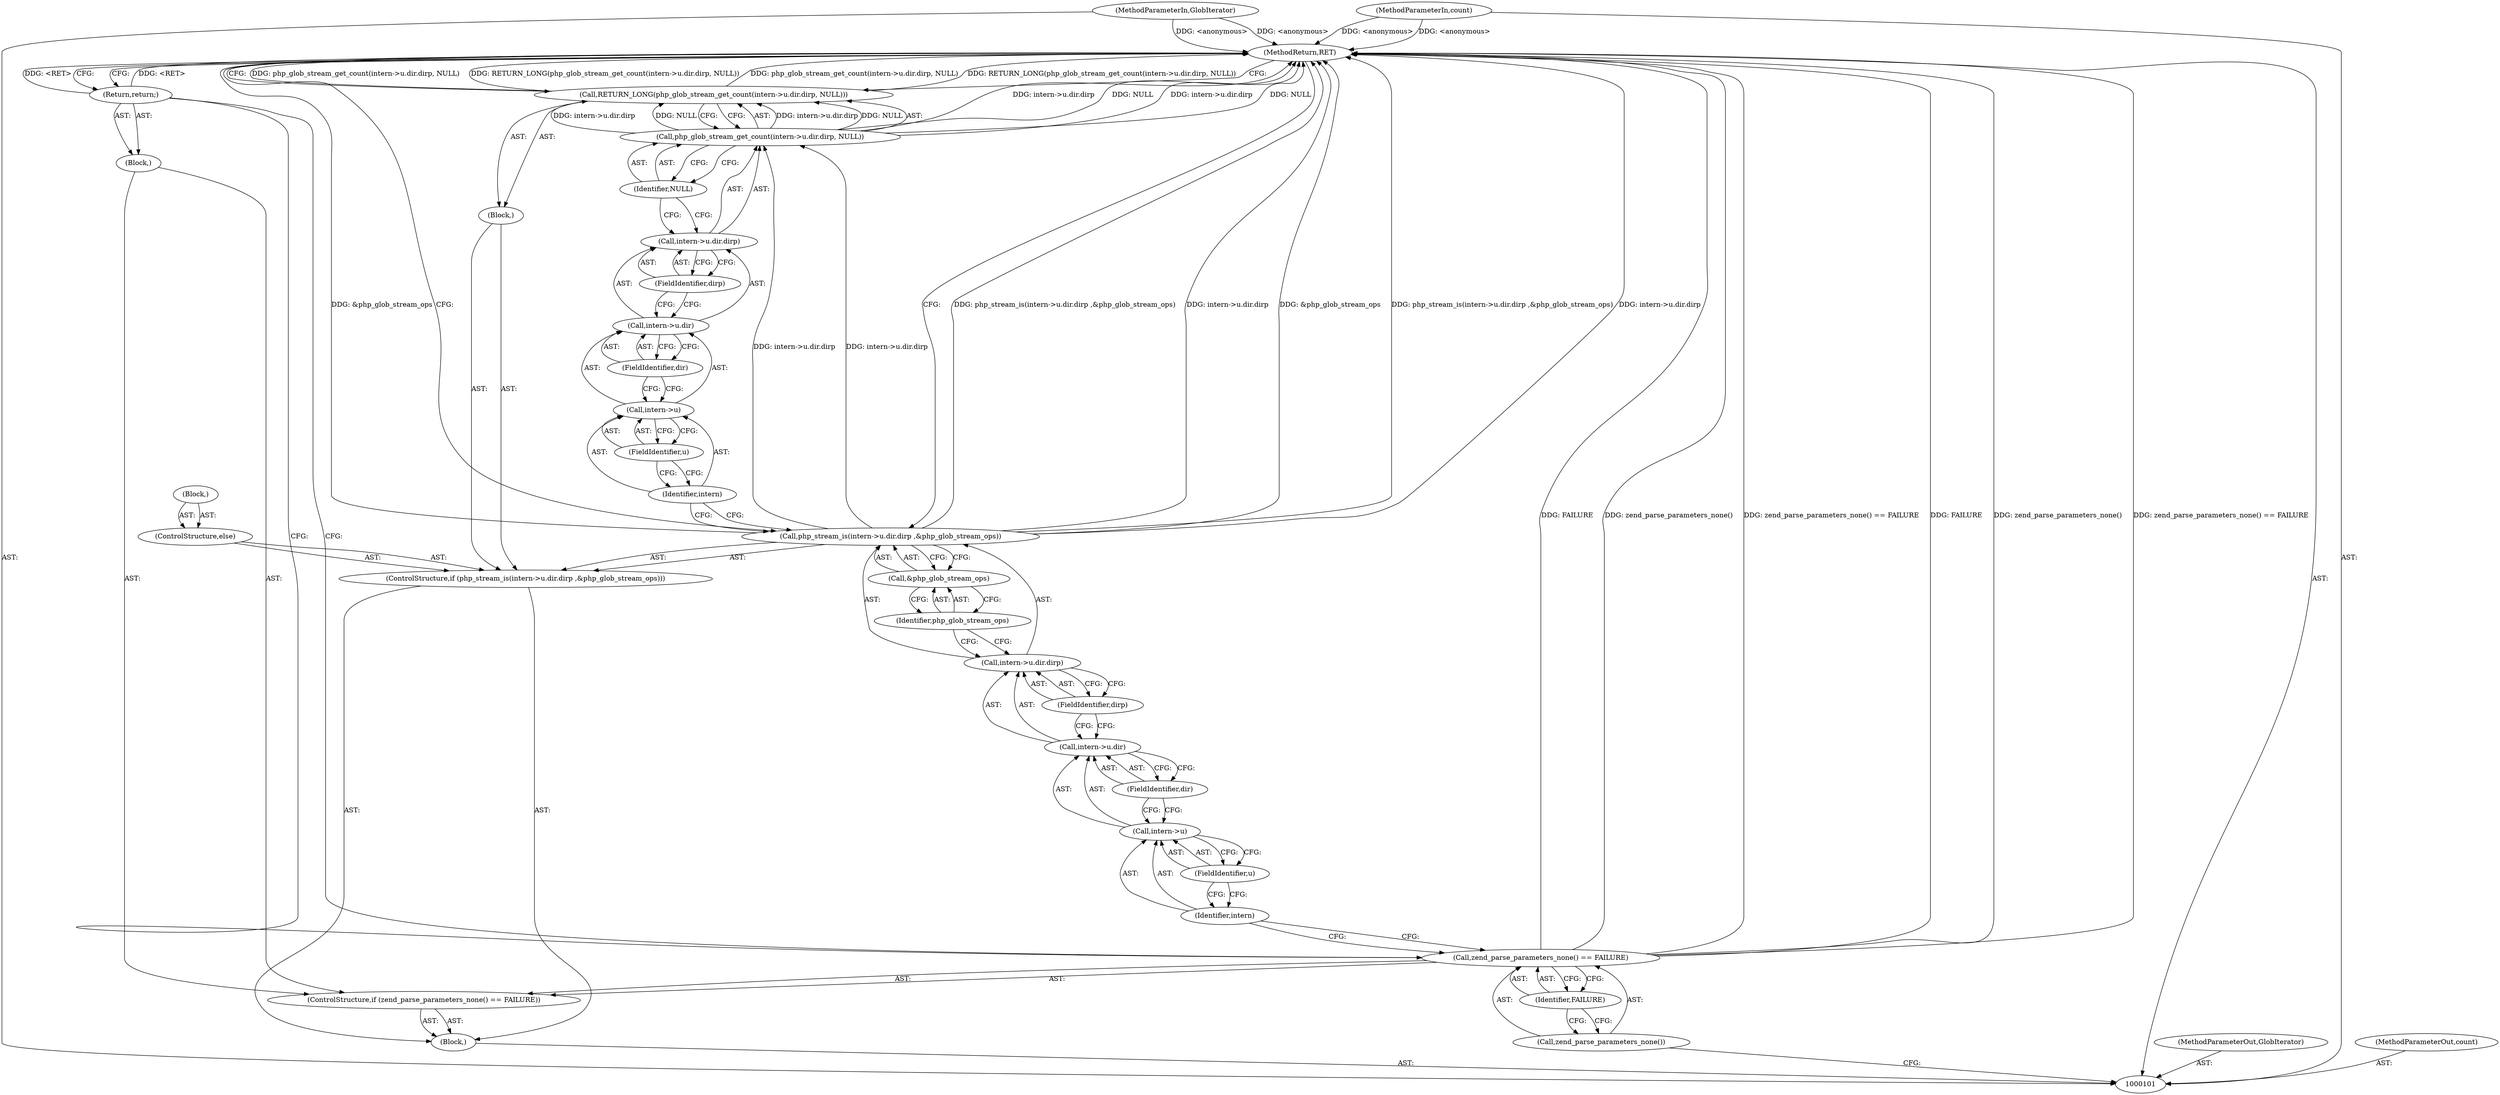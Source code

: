 digraph "0_php-src_7245bff300d3fa8bacbef7897ff080a6f1c23eba?w=1_21" {
"1000135" [label="(MethodReturn,RET)"];
"1000102" [label="(MethodParameterIn,GlobIterator)"];
"1000178" [label="(MethodParameterOut,GlobIterator)"];
"1000103" [label="(MethodParameterIn,count)"];
"1000179" [label="(MethodParameterOut,count)"];
"1000124" [label="(Call,php_glob_stream_get_count(intern->u.dir.dirp, NULL))"];
"1000123" [label="(Call,RETURN_LONG(php_glob_stream_get_count(intern->u.dir.dirp, NULL)))"];
"1000125" [label="(Call,intern->u.dir.dirp)"];
"1000126" [label="(Call,intern->u.dir)"];
"1000127" [label="(Call,intern->u)"];
"1000128" [label="(Identifier,intern)"];
"1000129" [label="(FieldIdentifier,u)"];
"1000130" [label="(FieldIdentifier,dir)"];
"1000131" [label="(FieldIdentifier,dirp)"];
"1000132" [label="(Identifier,NULL)"];
"1000133" [label="(ControlStructure,else)"];
"1000134" [label="(Block,)"];
"1000104" [label="(Block,)"];
"1000105" [label="(ControlStructure,if (zend_parse_parameters_none() == FAILURE))"];
"1000108" [label="(Identifier,FAILURE)"];
"1000109" [label="(Block,)"];
"1000106" [label="(Call,zend_parse_parameters_none() == FAILURE)"];
"1000107" [label="(Call,zend_parse_parameters_none())"];
"1000110" [label="(Return,return;)"];
"1000111" [label="(ControlStructure,if (php_stream_is(intern->u.dir.dirp ,&php_glob_stream_ops)))"];
"1000113" [label="(Call,intern->u.dir.dirp)"];
"1000114" [label="(Call,intern->u.dir)"];
"1000115" [label="(Call,intern->u)"];
"1000116" [label="(Identifier,intern)"];
"1000117" [label="(FieldIdentifier,u)"];
"1000118" [label="(FieldIdentifier,dir)"];
"1000119" [label="(FieldIdentifier,dirp)"];
"1000120" [label="(Call,&php_glob_stream_ops)"];
"1000121" [label="(Identifier,php_glob_stream_ops)"];
"1000112" [label="(Call,php_stream_is(intern->u.dir.dirp ,&php_glob_stream_ops))"];
"1000122" [label="(Block,)"];
"1000135" -> "1000101"  [label="AST: "];
"1000135" -> "1000110"  [label="CFG: "];
"1000135" -> "1000123"  [label="CFG: "];
"1000135" -> "1000112"  [label="CFG: "];
"1000110" -> "1000135"  [label="DDG: <RET>"];
"1000124" -> "1000135"  [label="DDG: intern->u.dir.dirp"];
"1000124" -> "1000135"  [label="DDG: NULL"];
"1000106" -> "1000135"  [label="DDG: FAILURE"];
"1000106" -> "1000135"  [label="DDG: zend_parse_parameters_none()"];
"1000106" -> "1000135"  [label="DDG: zend_parse_parameters_none() == FAILURE"];
"1000103" -> "1000135"  [label="DDG: <anonymous>"];
"1000123" -> "1000135"  [label="DDG: php_glob_stream_get_count(intern->u.dir.dirp, NULL)"];
"1000123" -> "1000135"  [label="DDG: RETURN_LONG(php_glob_stream_get_count(intern->u.dir.dirp, NULL))"];
"1000102" -> "1000135"  [label="DDG: <anonymous>"];
"1000112" -> "1000135"  [label="DDG: php_stream_is(intern->u.dir.dirp ,&php_glob_stream_ops)"];
"1000112" -> "1000135"  [label="DDG: intern->u.dir.dirp"];
"1000112" -> "1000135"  [label="DDG: &php_glob_stream_ops"];
"1000102" -> "1000101"  [label="AST: "];
"1000102" -> "1000135"  [label="DDG: <anonymous>"];
"1000178" -> "1000101"  [label="AST: "];
"1000103" -> "1000101"  [label="AST: "];
"1000103" -> "1000135"  [label="DDG: <anonymous>"];
"1000179" -> "1000101"  [label="AST: "];
"1000124" -> "1000123"  [label="AST: "];
"1000124" -> "1000132"  [label="CFG: "];
"1000125" -> "1000124"  [label="AST: "];
"1000132" -> "1000124"  [label="AST: "];
"1000123" -> "1000124"  [label="CFG: "];
"1000124" -> "1000135"  [label="DDG: intern->u.dir.dirp"];
"1000124" -> "1000135"  [label="DDG: NULL"];
"1000124" -> "1000123"  [label="DDG: intern->u.dir.dirp"];
"1000124" -> "1000123"  [label="DDG: NULL"];
"1000112" -> "1000124"  [label="DDG: intern->u.dir.dirp"];
"1000123" -> "1000122"  [label="AST: "];
"1000123" -> "1000124"  [label="CFG: "];
"1000124" -> "1000123"  [label="AST: "];
"1000135" -> "1000123"  [label="CFG: "];
"1000123" -> "1000135"  [label="DDG: php_glob_stream_get_count(intern->u.dir.dirp, NULL)"];
"1000123" -> "1000135"  [label="DDG: RETURN_LONG(php_glob_stream_get_count(intern->u.dir.dirp, NULL))"];
"1000124" -> "1000123"  [label="DDG: intern->u.dir.dirp"];
"1000124" -> "1000123"  [label="DDG: NULL"];
"1000125" -> "1000124"  [label="AST: "];
"1000125" -> "1000131"  [label="CFG: "];
"1000126" -> "1000125"  [label="AST: "];
"1000131" -> "1000125"  [label="AST: "];
"1000132" -> "1000125"  [label="CFG: "];
"1000126" -> "1000125"  [label="AST: "];
"1000126" -> "1000130"  [label="CFG: "];
"1000127" -> "1000126"  [label="AST: "];
"1000130" -> "1000126"  [label="AST: "];
"1000131" -> "1000126"  [label="CFG: "];
"1000127" -> "1000126"  [label="AST: "];
"1000127" -> "1000129"  [label="CFG: "];
"1000128" -> "1000127"  [label="AST: "];
"1000129" -> "1000127"  [label="AST: "];
"1000130" -> "1000127"  [label="CFG: "];
"1000128" -> "1000127"  [label="AST: "];
"1000128" -> "1000112"  [label="CFG: "];
"1000129" -> "1000128"  [label="CFG: "];
"1000129" -> "1000127"  [label="AST: "];
"1000129" -> "1000128"  [label="CFG: "];
"1000127" -> "1000129"  [label="CFG: "];
"1000130" -> "1000126"  [label="AST: "];
"1000130" -> "1000127"  [label="CFG: "];
"1000126" -> "1000130"  [label="CFG: "];
"1000131" -> "1000125"  [label="AST: "];
"1000131" -> "1000126"  [label="CFG: "];
"1000125" -> "1000131"  [label="CFG: "];
"1000132" -> "1000124"  [label="AST: "];
"1000132" -> "1000125"  [label="CFG: "];
"1000124" -> "1000132"  [label="CFG: "];
"1000133" -> "1000111"  [label="AST: "];
"1000134" -> "1000133"  [label="AST: "];
"1000134" -> "1000133"  [label="AST: "];
"1000104" -> "1000101"  [label="AST: "];
"1000105" -> "1000104"  [label="AST: "];
"1000111" -> "1000104"  [label="AST: "];
"1000105" -> "1000104"  [label="AST: "];
"1000106" -> "1000105"  [label="AST: "];
"1000109" -> "1000105"  [label="AST: "];
"1000108" -> "1000106"  [label="AST: "];
"1000108" -> "1000107"  [label="CFG: "];
"1000106" -> "1000108"  [label="CFG: "];
"1000109" -> "1000105"  [label="AST: "];
"1000110" -> "1000109"  [label="AST: "];
"1000106" -> "1000105"  [label="AST: "];
"1000106" -> "1000108"  [label="CFG: "];
"1000107" -> "1000106"  [label="AST: "];
"1000108" -> "1000106"  [label="AST: "];
"1000110" -> "1000106"  [label="CFG: "];
"1000116" -> "1000106"  [label="CFG: "];
"1000106" -> "1000135"  [label="DDG: FAILURE"];
"1000106" -> "1000135"  [label="DDG: zend_parse_parameters_none()"];
"1000106" -> "1000135"  [label="DDG: zend_parse_parameters_none() == FAILURE"];
"1000107" -> "1000106"  [label="AST: "];
"1000107" -> "1000101"  [label="CFG: "];
"1000108" -> "1000107"  [label="CFG: "];
"1000110" -> "1000109"  [label="AST: "];
"1000110" -> "1000106"  [label="CFG: "];
"1000135" -> "1000110"  [label="CFG: "];
"1000110" -> "1000135"  [label="DDG: <RET>"];
"1000111" -> "1000104"  [label="AST: "];
"1000112" -> "1000111"  [label="AST: "];
"1000122" -> "1000111"  [label="AST: "];
"1000133" -> "1000111"  [label="AST: "];
"1000113" -> "1000112"  [label="AST: "];
"1000113" -> "1000119"  [label="CFG: "];
"1000114" -> "1000113"  [label="AST: "];
"1000119" -> "1000113"  [label="AST: "];
"1000121" -> "1000113"  [label="CFG: "];
"1000114" -> "1000113"  [label="AST: "];
"1000114" -> "1000118"  [label="CFG: "];
"1000115" -> "1000114"  [label="AST: "];
"1000118" -> "1000114"  [label="AST: "];
"1000119" -> "1000114"  [label="CFG: "];
"1000115" -> "1000114"  [label="AST: "];
"1000115" -> "1000117"  [label="CFG: "];
"1000116" -> "1000115"  [label="AST: "];
"1000117" -> "1000115"  [label="AST: "];
"1000118" -> "1000115"  [label="CFG: "];
"1000116" -> "1000115"  [label="AST: "];
"1000116" -> "1000106"  [label="CFG: "];
"1000117" -> "1000116"  [label="CFG: "];
"1000117" -> "1000115"  [label="AST: "];
"1000117" -> "1000116"  [label="CFG: "];
"1000115" -> "1000117"  [label="CFG: "];
"1000118" -> "1000114"  [label="AST: "];
"1000118" -> "1000115"  [label="CFG: "];
"1000114" -> "1000118"  [label="CFG: "];
"1000119" -> "1000113"  [label="AST: "];
"1000119" -> "1000114"  [label="CFG: "];
"1000113" -> "1000119"  [label="CFG: "];
"1000120" -> "1000112"  [label="AST: "];
"1000120" -> "1000121"  [label="CFG: "];
"1000121" -> "1000120"  [label="AST: "];
"1000112" -> "1000120"  [label="CFG: "];
"1000121" -> "1000120"  [label="AST: "];
"1000121" -> "1000113"  [label="CFG: "];
"1000120" -> "1000121"  [label="CFG: "];
"1000112" -> "1000111"  [label="AST: "];
"1000112" -> "1000120"  [label="CFG: "];
"1000113" -> "1000112"  [label="AST: "];
"1000120" -> "1000112"  [label="AST: "];
"1000128" -> "1000112"  [label="CFG: "];
"1000135" -> "1000112"  [label="CFG: "];
"1000112" -> "1000135"  [label="DDG: php_stream_is(intern->u.dir.dirp ,&php_glob_stream_ops)"];
"1000112" -> "1000135"  [label="DDG: intern->u.dir.dirp"];
"1000112" -> "1000135"  [label="DDG: &php_glob_stream_ops"];
"1000112" -> "1000124"  [label="DDG: intern->u.dir.dirp"];
"1000122" -> "1000111"  [label="AST: "];
"1000123" -> "1000122"  [label="AST: "];
}
